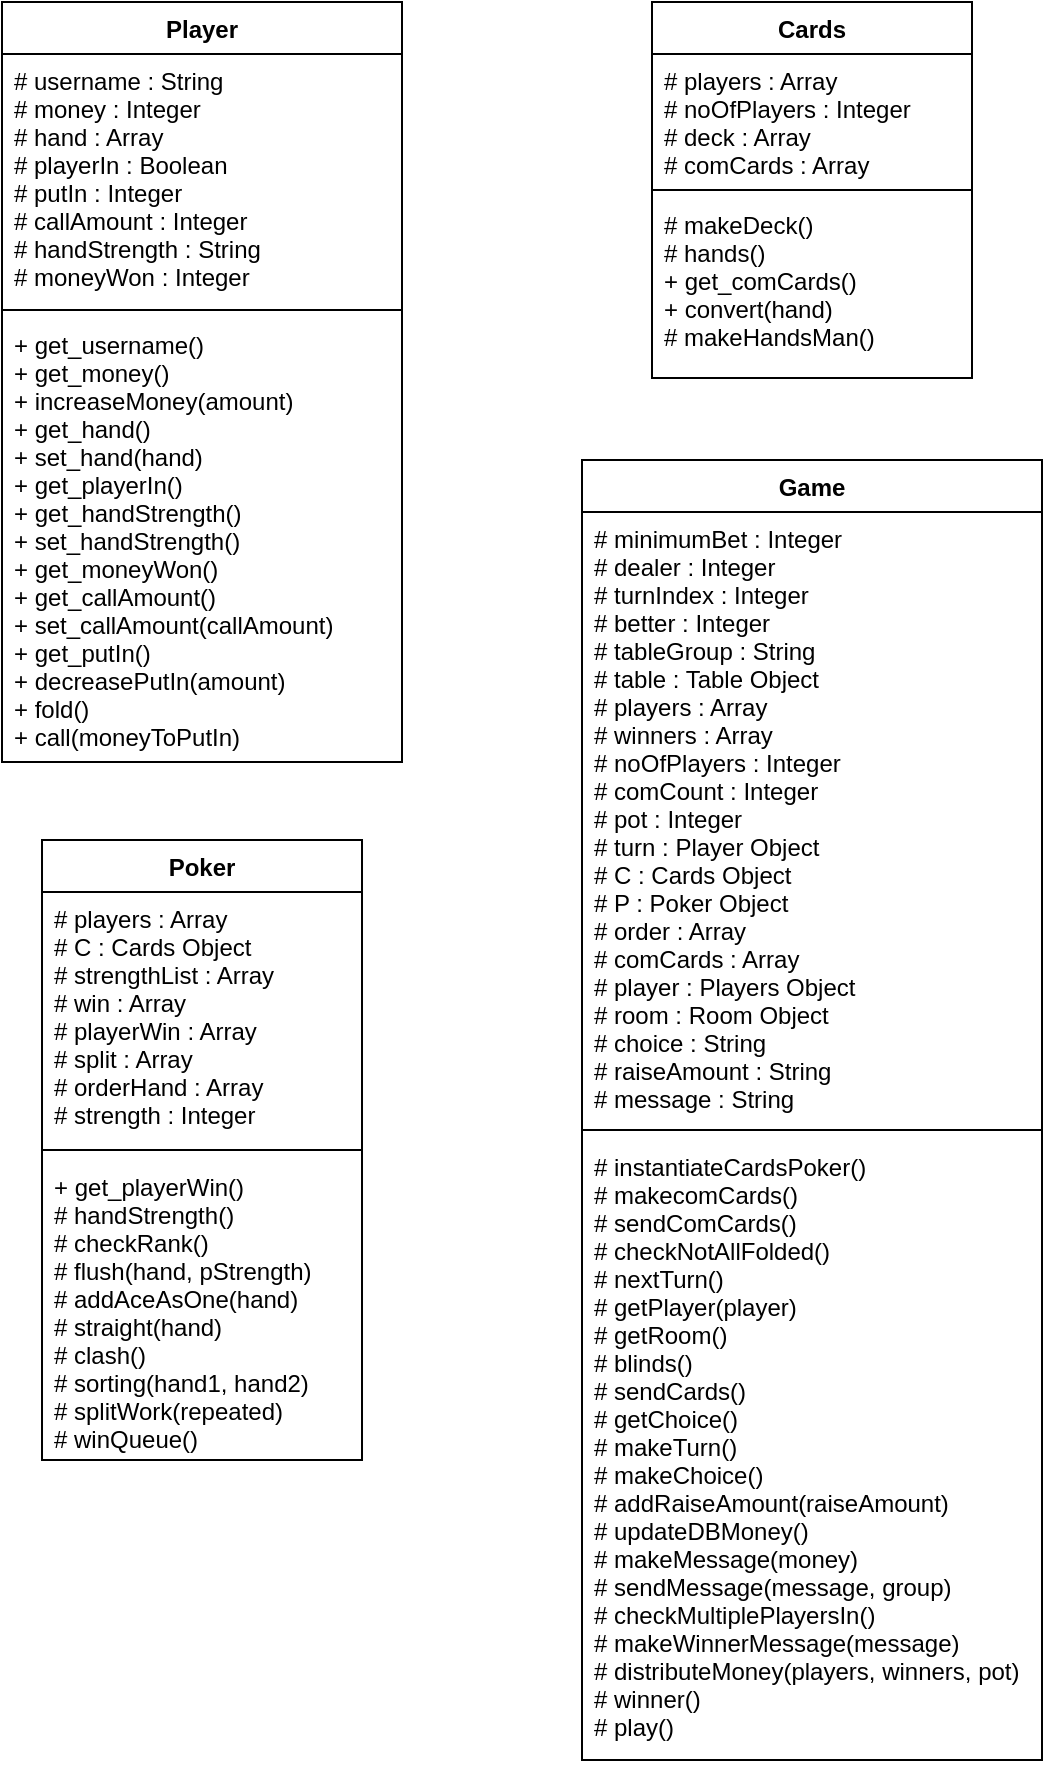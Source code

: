 <mxfile version="12.7.1" type="device"><diagram id="6RhYXyYrnlCOJHDOtxC3" name="Page-1"><mxGraphModel dx="824" dy="876" grid="1" gridSize="10" guides="1" tooltips="1" connect="1" arrows="1" fold="1" page="1" pageScale="1" pageWidth="827" pageHeight="1169" math="0" shadow="0"><root><mxCell id="0"/><mxCell id="1" parent="0"/><mxCell id="zVtY1OeC1-uV8lPTpXVV-6" value="Player" style="swimlane;fontStyle=1;align=center;verticalAlign=top;childLayout=stackLayout;horizontal=1;startSize=26;horizontalStack=0;resizeParent=1;resizeParentMax=0;resizeLast=0;collapsible=1;marginBottom=0;" parent="1" vertex="1"><mxGeometry x="40" y="41" width="200" height="380" as="geometry"/></mxCell><mxCell id="zVtY1OeC1-uV8lPTpXVV-7" value="# username : String&#10;# money : Integer&#10;# hand : Array&#10;# playerIn : Boolean&#10;# putIn : Integer&#10;# callAmount : Integer&#10;# handStrength : String&#10;# moneyWon : Integer" style="text;strokeColor=none;fillColor=none;align=left;verticalAlign=top;spacingLeft=4;spacingRight=4;overflow=hidden;rotatable=0;points=[[0,0.5],[1,0.5]];portConstraint=eastwest;" parent="zVtY1OeC1-uV8lPTpXVV-6" vertex="1"><mxGeometry y="26" width="200" height="124" as="geometry"/></mxCell><mxCell id="zVtY1OeC1-uV8lPTpXVV-8" value="" style="line;strokeWidth=1;fillColor=none;align=left;verticalAlign=middle;spacingTop=-1;spacingLeft=3;spacingRight=3;rotatable=0;labelPosition=right;points=[];portConstraint=eastwest;" parent="zVtY1OeC1-uV8lPTpXVV-6" vertex="1"><mxGeometry y="150" width="200" height="8" as="geometry"/></mxCell><mxCell id="zVtY1OeC1-uV8lPTpXVV-9" value="+ get_username()&#10;+ get_money()&#10;+ increaseMoney(amount)&#10;+ get_hand()&#10;+ set_hand(hand)&#10;+ get_playerIn()&#10;+ get_handStrength()&#10;+ set_handStrength()&#10;+ get_moneyWon()&#10;+ get_callAmount()&#10;+ set_callAmount(callAmount)&#10;+ get_putIn()&#10;+ decreasePutIn(amount)&#10;+ fold()&#10;+ call(moneyToPutIn)" style="text;strokeColor=none;fillColor=none;align=left;verticalAlign=top;spacingLeft=4;spacingRight=4;overflow=hidden;rotatable=0;points=[[0,0.5],[1,0.5]];portConstraint=eastwest;" parent="zVtY1OeC1-uV8lPTpXVV-6" vertex="1"><mxGeometry y="158" width="200" height="222" as="geometry"/></mxCell><mxCell id="zVtY1OeC1-uV8lPTpXVV-10" value="Cards" style="swimlane;fontStyle=1;align=center;verticalAlign=top;childLayout=stackLayout;horizontal=1;startSize=26;horizontalStack=0;resizeParent=1;resizeParentMax=0;resizeLast=0;collapsible=1;marginBottom=0;" parent="1" vertex="1"><mxGeometry x="365" y="41" width="160" height="188" as="geometry"/></mxCell><mxCell id="zVtY1OeC1-uV8lPTpXVV-11" value="# players : Array&#10;# noOfPlayers : Integer&#10;# deck : Array&#10;# comCards : Array" style="text;strokeColor=none;fillColor=none;align=left;verticalAlign=top;spacingLeft=4;spacingRight=4;overflow=hidden;rotatable=0;points=[[0,0.5],[1,0.5]];portConstraint=eastwest;" parent="zVtY1OeC1-uV8lPTpXVV-10" vertex="1"><mxGeometry y="26" width="160" height="64" as="geometry"/></mxCell><mxCell id="zVtY1OeC1-uV8lPTpXVV-12" value="" style="line;strokeWidth=1;fillColor=none;align=left;verticalAlign=middle;spacingTop=-1;spacingLeft=3;spacingRight=3;rotatable=0;labelPosition=right;points=[];portConstraint=eastwest;" parent="zVtY1OeC1-uV8lPTpXVV-10" vertex="1"><mxGeometry y="90" width="160" height="8" as="geometry"/></mxCell><mxCell id="zVtY1OeC1-uV8lPTpXVV-13" value="# makeDeck()&#10;# hands()&#10;+ get_comCards()&#10;+ convert(hand)&#10;# makeHandsMan()&#10;" style="text;strokeColor=none;fillColor=none;align=left;verticalAlign=top;spacingLeft=4;spacingRight=4;overflow=hidden;rotatable=0;points=[[0,0.5],[1,0.5]];portConstraint=eastwest;" parent="zVtY1OeC1-uV8lPTpXVV-10" vertex="1"><mxGeometry y="98" width="160" height="90" as="geometry"/></mxCell><mxCell id="zVtY1OeC1-uV8lPTpXVV-14" value="Poker" style="swimlane;fontStyle=1;align=center;verticalAlign=top;childLayout=stackLayout;horizontal=1;startSize=26;horizontalStack=0;resizeParent=1;resizeParentMax=0;resizeLast=0;collapsible=1;marginBottom=0;" parent="1" vertex="1"><mxGeometry x="60.004" y="460" width="160" height="310" as="geometry"/></mxCell><mxCell id="zVtY1OeC1-uV8lPTpXVV-15" value="# players : Array&#10;# C : Cards Object&#10;# strengthList : Array&#10;# win : Array&#10;# playerWin : Array&#10;# split : Array&#10;# orderHand : Array&#10;# strength : Integer" style="text;strokeColor=none;fillColor=none;align=left;verticalAlign=top;spacingLeft=4;spacingRight=4;overflow=hidden;rotatable=0;points=[[0,0.5],[1,0.5]];portConstraint=eastwest;" parent="zVtY1OeC1-uV8lPTpXVV-14" vertex="1"><mxGeometry y="26" width="160" height="124" as="geometry"/></mxCell><mxCell id="zVtY1OeC1-uV8lPTpXVV-16" value="" style="line;strokeWidth=1;fillColor=none;align=left;verticalAlign=middle;spacingTop=-1;spacingLeft=3;spacingRight=3;rotatable=0;labelPosition=right;points=[];portConstraint=eastwest;" parent="zVtY1OeC1-uV8lPTpXVV-14" vertex="1"><mxGeometry y="150" width="160" height="10" as="geometry"/></mxCell><mxCell id="zVtY1OeC1-uV8lPTpXVV-17" value="+ get_playerWin()&#10;# handStrength()&#10;# checkRank()&#10;# flush(hand, pStrength)&#10;# addAceAsOne(hand)&#10;# straight(hand)&#10;# clash()&#10;# sorting(hand1, hand2)&#10;# splitWork(repeated)&#10;# winQueue()" style="text;strokeColor=none;fillColor=none;align=left;verticalAlign=top;spacingLeft=4;spacingRight=4;overflow=hidden;rotatable=0;points=[[0,0.5],[1,0.5]];portConstraint=eastwest;" parent="zVtY1OeC1-uV8lPTpXVV-14" vertex="1"><mxGeometry y="160" width="160" height="150" as="geometry"/></mxCell><mxCell id="zVtY1OeC1-uV8lPTpXVV-18" value="Game" style="swimlane;fontStyle=1;align=center;verticalAlign=top;childLayout=stackLayout;horizontal=1;startSize=26;horizontalStack=0;resizeParent=1;resizeParentMax=0;resizeLast=0;collapsible=1;marginBottom=0;" parent="1" vertex="1"><mxGeometry x="330" y="270" width="230" height="650" as="geometry"/></mxCell><mxCell id="zVtY1OeC1-uV8lPTpXVV-19" value="# minimumBet : Integer&#10;# dealer : Integer&#10;# turnIndex : Integer&#10;# better : Integer&#10;# tableGroup : String&#10;# table : Table Object&#10;# players : Array&#10;# winners : Array&#10;# noOfPlayers : Integer&#10;# comCount : Integer&#10;# pot : Integer&#10;# turn : Player Object&#10;# C : Cards Object&#10;# P : Poker Object&#10;# order : Array&#10;# comCards : Array&#10;# player : Players Object&#10;# room : Room Object&#10;# choice : String&#10;# raiseAmount : String&#10;# message : String" style="text;strokeColor=none;fillColor=none;align=left;verticalAlign=top;spacingLeft=4;spacingRight=4;overflow=hidden;rotatable=0;points=[[0,0.5],[1,0.5]];portConstraint=eastwest;" parent="zVtY1OeC1-uV8lPTpXVV-18" vertex="1"><mxGeometry y="26" width="230" height="304" as="geometry"/></mxCell><mxCell id="zVtY1OeC1-uV8lPTpXVV-20" value="" style="line;strokeWidth=1;fillColor=none;align=left;verticalAlign=middle;spacingTop=-1;spacingLeft=3;spacingRight=3;rotatable=0;labelPosition=right;points=[];portConstraint=eastwest;" parent="zVtY1OeC1-uV8lPTpXVV-18" vertex="1"><mxGeometry y="330" width="230" height="10" as="geometry"/></mxCell><mxCell id="zVtY1OeC1-uV8lPTpXVV-21" value="# instantiateCardsPoker()&#10;# makecomCards()&#10;# sendComCards()&#10;# checkNotAllFolded()&#10;# nextTurn()&#10;# getPlayer(player)&#10;# getRoom()&#10;# blinds()&#10;# sendCards()&#10;# getChoice()&#10;# makeTurn()&#10;# makeChoice()&#10;# addRaiseAmount(raiseAmount)&#10;# updateDBMoney()&#10;# makeMessage(money)&#10;# sendMessage(message, group)&#10;# checkMultiplePlayersIn()&#10;# makeWinnerMessage(message)&#10;# distributeMoney(players, winners, pot)&#10;# winner()&#10;# play()" style="text;strokeColor=none;fillColor=none;align=left;verticalAlign=top;spacingLeft=4;spacingRight=4;overflow=hidden;rotatable=0;points=[[0,0.5],[1,0.5]];portConstraint=eastwest;" parent="zVtY1OeC1-uV8lPTpXVV-18" vertex="1"><mxGeometry y="340" width="230" height="310" as="geometry"/></mxCell></root></mxGraphModel></diagram></mxfile>